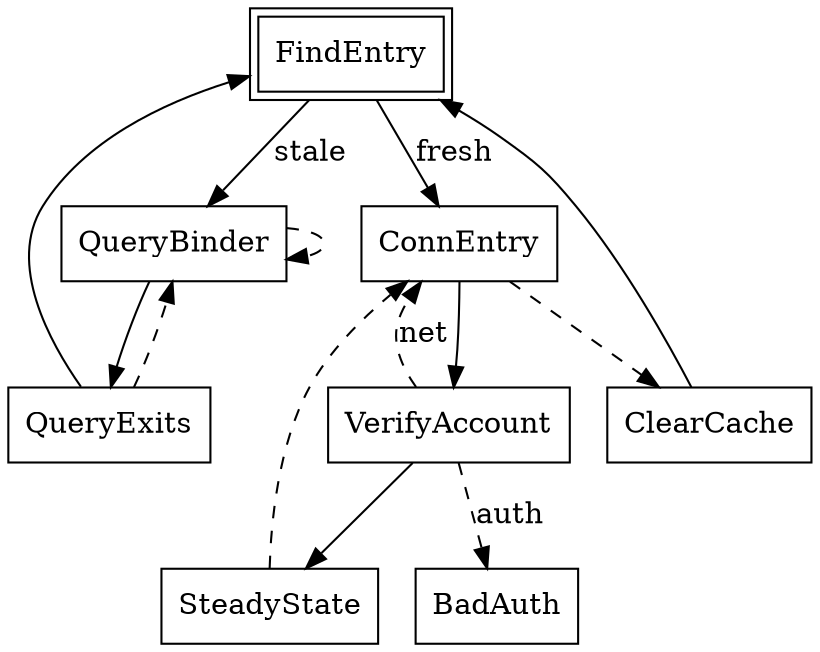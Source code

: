 digraph G {
  node [shape=box]

  FindEntry [peripheries=2]
  FindEntry -> QueryBinder [label="stale"]
  FindEntry -> ConnEntry [label="fresh"]

  QueryBinder -> QueryExits
  QueryBinder -> QueryBinder [style=dashed]
  QueryExits -> FindEntry
  QueryExits -> QueryBinder [style=dashed]

  ConnEntry -> VerifyAccount
  ConnEntry -> ClearCache [style=dashed]
  ClearCache -> FindEntry

  VerifyAccount -> SteadyState
  VerifyAccount -> BadAuth [style=dashed label="auth"]
  VerifyAccount -> ConnEntry [style=dashed label="net"]

  SteadyState -> ConnEntry [style=dashed]
}
